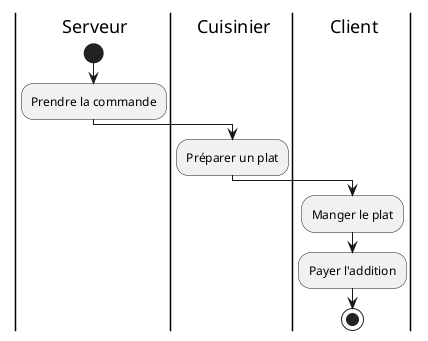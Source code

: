 @startuml
|f| Serveur
|c| Cuisinier
|e| Client
|f|
start
:Prendre la commande;
|c|
:Préparer un plat;
|e|
:Manger le plat;
:Payer l'addition;

stop
@enduml